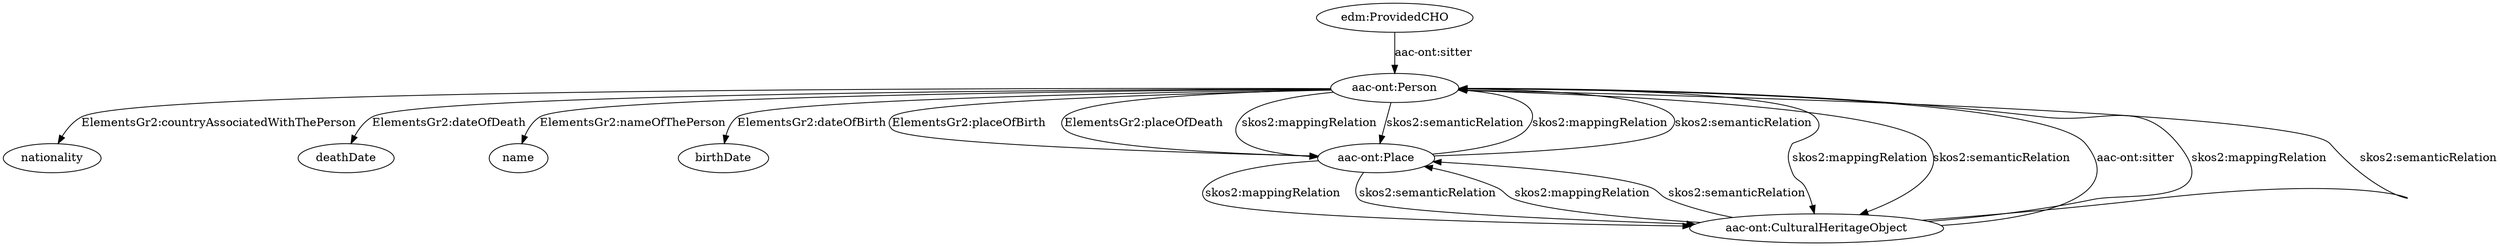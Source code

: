 digraph {
  nationality [type=attribute_name,label=nationality]
  "aac-ont:Person1" [type=class_uri,label="aac-ont:Person"]
  deathDate [type=attribute_name,label=deathDate]
  name [type=attribute_name,label=name]
  birthDate [type=attribute_name,label=birthDate]
  "aac-ont:Place" [type=class_uri,label="aac-ont:Place"]
  "aac-ont:CulturalHeritageObject" [type=class_uri,label="aac-ont:CulturalHeritageObject"]
  "edm:ProvidedCHO" [type=class_uri,label="edm:ProvidedCHO"]
  "aac-ont:Person1" -> nationality [label="ElementsGr2:countryAssociatedWithThePerson",type=st_property_uri]
  "aac-ont:Person1" -> deathDate [label="ElementsGr2:dateOfDeath",type=st_property_uri]
  "aac-ont:Person1" -> name [label="ElementsGr2:nameOfThePerson",type=st_property_uri]
  "aac-ont:Person1" -> birthDate [label="ElementsGr2:dateOfBirth",type=st_property_uri]
  "aac-ont:Person1" -> "aac-ont:Place" [label="ElementsGr2:placeOfBirth",type=direct_property_uri]
  "aac-ont:Person1" -> "aac-ont:Place" [label="ElementsGr2:placeOfDeath",type=direct_property_uri]
  "aac-ont:CulturalHeritageObject" -> "aac-ont:Person1" [label="aac-ont:sitter",type=direct_property_uri]
  "edm:ProvidedCHO" -> "aac-ont:Person1" [label="aac-ont:sitter",type=direct_property_uri]
  "aac-ont:Person1" -> "aac-ont:Place" [label="skos2:mappingRelation",type=inherited]
  "aac-ont:Person1" -> "aac-ont:Place" [label="skos2:semanticRelation",type=inherited]
  "aac-ont:Person1" -> "aac-ont:CulturalHeritageObject" [label="skos2:mappingRelation",type=inherited]
  "aac-ont:Person1" -> "aac-ont:CulturalHeritageObject" [label="skos2:semanticRelation",type=inherited]
  "aac-ont:Place" -> "aac-ont:Person1" [label="skos2:mappingRelation",type=inherited]
  "aac-ont:Place" -> "aac-ont:Person1" [label="skos2:semanticRelation",type=inherited]
  "aac-ont:Place" -> "aac-ont:CulturalHeritageObject" [label="skos2:mappingRelation",type=inherited]
  "aac-ont:Place" -> "aac-ont:CulturalHeritageObject" [label="skos2:semanticRelation",type=inherited]
  "aac-ont:CulturalHeritageObject" -> "aac-ont:Person1" [label="skos2:mappingRelation",type=inherited]
  "aac-ont:CulturalHeritageObject" -> "aac-ont:Person1" [label="skos2:semanticRelation",type=inherited]
  "aac-ont:CulturalHeritageObject" -> "aac-ont:Place" [label="skos2:mappingRelation",type=inherited]
  "aac-ont:CulturalHeritageObject" -> "aac-ont:Place" [label="skos2:semanticRelation",type=inherited]
}
